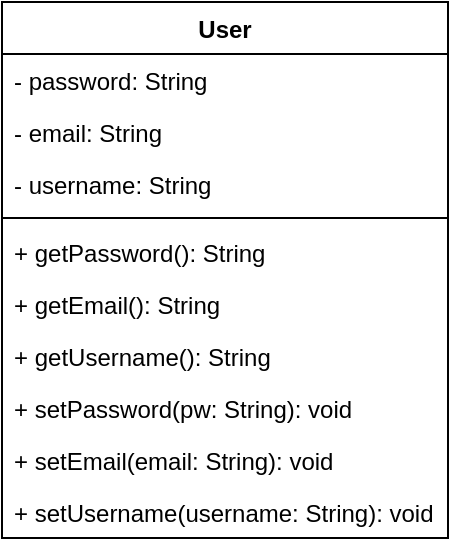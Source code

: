 <mxfile version="14.0.1" type="device" pages="3"><diagram id="cPXK-D3T1ql6iWu0OkHF" name="Page-1"><mxGraphModel dx="1438" dy="636" grid="0" gridSize="10" guides="1" tooltips="1" connect="1" arrows="1" fold="1" page="0" pageScale="1" pageWidth="827" pageHeight="1169" math="0" shadow="0"><root><mxCell id="0"/><mxCell id="1" parent="0"/><mxCell id="E8xua6qPP3JWryjLUFab-2" value="User" style="swimlane;fontStyle=1;align=center;verticalAlign=top;childLayout=stackLayout;horizontal=1;startSize=26;horizontalStack=0;resizeParent=1;resizeParentMax=0;resizeLast=0;collapsible=1;marginBottom=0;" parent="1" vertex="1"><mxGeometry x="-236" y="292" width="223" height="268" as="geometry"><mxRectangle x="48" y="96" width="54" height="26" as="alternateBounds"/></mxGeometry></mxCell><mxCell id="E8xua6qPP3JWryjLUFab-3" value="- password: String" style="text;strokeColor=none;fillColor=none;align=left;verticalAlign=top;spacingLeft=4;spacingRight=4;overflow=hidden;rotatable=0;points=[[0,0.5],[1,0.5]];portConstraint=eastwest;" parent="E8xua6qPP3JWryjLUFab-2" vertex="1"><mxGeometry y="26" width="223" height="26" as="geometry"/></mxCell><mxCell id="E8xua6qPP3JWryjLUFab-7" value="- email: String" style="text;strokeColor=none;fillColor=none;align=left;verticalAlign=top;spacingLeft=4;spacingRight=4;overflow=hidden;rotatable=0;points=[[0,0.5],[1,0.5]];portConstraint=eastwest;" parent="E8xua6qPP3JWryjLUFab-2" vertex="1"><mxGeometry y="52" width="223" height="26" as="geometry"/></mxCell><mxCell id="E8xua6qPP3JWryjLUFab-34" value="- username: String" style="text;strokeColor=none;fillColor=none;align=left;verticalAlign=top;spacingLeft=4;spacingRight=4;overflow=hidden;rotatable=0;points=[[0,0.5],[1,0.5]];portConstraint=eastwest;" parent="E8xua6qPP3JWryjLUFab-2" vertex="1"><mxGeometry y="78" width="223" height="26" as="geometry"/></mxCell><mxCell id="E8xua6qPP3JWryjLUFab-4" value="" style="line;strokeWidth=1;fillColor=none;align=left;verticalAlign=middle;spacingTop=-1;spacingLeft=3;spacingRight=3;rotatable=0;labelPosition=right;points=[];portConstraint=eastwest;" parent="E8xua6qPP3JWryjLUFab-2" vertex="1"><mxGeometry y="104" width="223" height="8" as="geometry"/></mxCell><mxCell id="E8xua6qPP3JWryjLUFab-5" value="+ getPassword(): String" style="text;strokeColor=none;fillColor=none;align=left;verticalAlign=top;spacingLeft=4;spacingRight=4;overflow=hidden;rotatable=0;points=[[0,0.5],[1,0.5]];portConstraint=eastwest;" parent="E8xua6qPP3JWryjLUFab-2" vertex="1"><mxGeometry y="112" width="223" height="26" as="geometry"/></mxCell><mxCell id="E8xua6qPP3JWryjLUFab-36" value="+ getEmail(): String" style="text;strokeColor=none;fillColor=none;align=left;verticalAlign=top;spacingLeft=4;spacingRight=4;overflow=hidden;rotatable=0;points=[[0,0.5],[1,0.5]];portConstraint=eastwest;" parent="E8xua6qPP3JWryjLUFab-2" vertex="1"><mxGeometry y="138" width="223" height="26" as="geometry"/></mxCell><mxCell id="E8xua6qPP3JWryjLUFab-35" value="+ getUsername(): String" style="text;strokeColor=none;fillColor=none;align=left;verticalAlign=top;spacingLeft=4;spacingRight=4;overflow=hidden;rotatable=0;points=[[0,0.5],[1,0.5]];portConstraint=eastwest;" parent="E8xua6qPP3JWryjLUFab-2" vertex="1"><mxGeometry y="164" width="223" height="26" as="geometry"/></mxCell><mxCell id="E8xua6qPP3JWryjLUFab-39" value="+ setPassword(pw: String): void" style="text;strokeColor=none;fillColor=none;align=left;verticalAlign=top;spacingLeft=4;spacingRight=4;overflow=hidden;rotatable=0;points=[[0,0.5],[1,0.5]];portConstraint=eastwest;" parent="E8xua6qPP3JWryjLUFab-2" vertex="1"><mxGeometry y="190" width="223" height="26" as="geometry"/></mxCell><mxCell id="E8xua6qPP3JWryjLUFab-38" value="+ setEmail(email: String): void" style="text;strokeColor=none;fillColor=none;align=left;verticalAlign=top;spacingLeft=4;spacingRight=4;overflow=hidden;rotatable=0;points=[[0,0.5],[1,0.5]];portConstraint=eastwest;" parent="E8xua6qPP3JWryjLUFab-2" vertex="1"><mxGeometry y="216" width="223" height="26" as="geometry"/></mxCell><mxCell id="E8xua6qPP3JWryjLUFab-37" value="+ setUsername(username: String): void" style="text;strokeColor=none;fillColor=none;align=left;verticalAlign=top;spacingLeft=4;spacingRight=4;overflow=hidden;rotatable=0;points=[[0,0.5],[1,0.5]];portConstraint=eastwest;" parent="E8xua6qPP3JWryjLUFab-2" vertex="1"><mxGeometry y="242" width="223" height="26" as="geometry"/></mxCell></root></mxGraphModel></diagram><diagram id="LORCIzxfBSTPBsLnI4Fq" name="CD t1"><mxGraphModel dx="1038" dy="1036" grid="0" gridSize="10" guides="1" tooltips="1" connect="1" arrows="1" fold="1" page="0" pageScale="1" pageWidth="827" pageHeight="1169" math="0" shadow="0"><root><mxCell id="IHT9q9b8BF-lBDm0E17y-0"/><mxCell id="IHT9q9b8BF-lBDm0E17y-1" parent="IHT9q9b8BF-lBDm0E17y-0"/><mxCell id="OwMmiIu9UoLHT1Oyxj77-26" value="presentation" style="shape=folder;fontStyle=1;tabWidth=110;tabHeight=30;tabPosition=left;html=1;boundedLbl=1;labelInHeader=1;" vertex="1" parent="IHT9q9b8BF-lBDm0E17y-1"><mxGeometry x="1004" y="-330" width="607" height="336" as="geometry"/></mxCell><mxCell id="OwMmiIu9UoLHT1Oyxj77-21" value="control" style="shape=folder;fontStyle=1;tabWidth=110;tabHeight=30;tabPosition=left;html=1;boundedLbl=1;labelInHeader=1;" vertex="1" parent="IHT9q9b8BF-lBDm0E17y-1"><mxGeometry x="1063" y="-279" width="519" height="257" as="geometry"/></mxCell><mxCell id="OwMmiIu9UoLHT1Oyxj77-25" value="gestionereview" style="shape=folder;fontStyle=1;tabWidth=110;tabHeight=30;tabPosition=left;html=1;boundedLbl=1;labelInHeader=1;" vertex="1" parent="IHT9q9b8BF-lBDm0E17y-1"><mxGeometry x="1113" y="-214" width="421" height="139" as="geometry"/></mxCell><mxCell id="OwMmiIu9UoLHT1Oyxj77-16" value="businesslogic" style="shape=folder;fontStyle=1;tabWidth=110;tabHeight=30;tabPosition=left;html=1;boundedLbl=1;labelInHeader=1;" vertex="1" parent="IHT9q9b8BF-lBDm0E17y-1"><mxGeometry x="1096" y="59" width="455" height="322.5" as="geometry"/></mxCell><mxCell id="OwMmiIu9UoLHT1Oyxj77-24" value="gestionereview" style="shape=folder;fontStyle=1;tabWidth=110;tabHeight=30;tabPosition=left;html=1;boundedLbl=1;labelInHeader=1;" vertex="1" parent="IHT9q9b8BF-lBDm0E17y-1"><mxGeometry x="1125" y="111.5" width="382" height="229" as="geometry"/></mxCell><mxCell id="xR3mfj768UdkIJZQiwfw-1" value="Model" style="shape=folder;fontStyle=1;tabWidth=110;tabHeight=30;tabPosition=left;html=1;boundedLbl=1;labelInHeader=1;" parent="IHT9q9b8BF-lBDm0E17y-1" vertex="1"><mxGeometry x="164" y="230" width="625" height="195" as="geometry"/></mxCell><mxCell id="xR3mfj768UdkIJZQiwfw-3" value="Bean" style="shape=folder;fontStyle=1;tabWidth=110;tabHeight=30;tabPosition=left;html=1;boundedLbl=1;labelInHeader=1;" parent="IHT9q9b8BF-lBDm0E17y-1" vertex="1"><mxGeometry x="185" y="278" width="200" height="112" as="geometry"/></mxCell><mxCell id="xR3mfj768UdkIJZQiwfw-4" value="Dao" style="shape=folder;fontStyle=1;tabWidth=110;tabHeight=30;tabPosition=left;html=1;boundedLbl=1;labelInHeader=1;" parent="IHT9q9b8BF-lBDm0E17y-1" vertex="1"><mxGeometry x="421" y="279" width="330" height="110" as="geometry"/></mxCell><mxCell id="xR3mfj768UdkIJZQiwfw-5" value="Manager" style="shape=folder;fontStyle=1;tabWidth=110;tabHeight=30;tabPosition=left;html=1;boundedLbl=1;labelInHeader=1;" parent="IHT9q9b8BF-lBDm0E17y-1" vertex="1"><mxGeometry x="167" y="448" width="282" height="125" as="geometry"/></mxCell><mxCell id="xR3mfj768UdkIJZQiwfw-6" value="Control" style="shape=folder;fontStyle=1;tabWidth=110;tabHeight=30;tabPosition=left;html=1;boundedLbl=1;labelInHeader=1;" parent="IHT9q9b8BF-lBDm0E17y-1" vertex="1"><mxGeometry x="515" y="448" width="282" height="125" as="geometry"/></mxCell><mxCell id="xR3mfj768UdkIJZQiwfw-11" value="&amp;lt;&amp;lt;class&amp;gt;&amp;gt;&lt;br&gt;&lt;b&gt;ReviewDaoImpl&lt;/b&gt;" style="swimlane;fontStyle=0;align=center;verticalAlign=top;childLayout=stackLayout;horizontal=1;startSize=40;horizontalStack=0;resizeParent=1;resizeParentMax=0;resizeLast=0;collapsible=0;marginBottom=0;html=1;" parent="IHT9q9b8BF-lBDm0E17y-1" vertex="1"><mxGeometry x="597" y="323" width="140" height="53" as="geometry"/></mxCell><mxCell id="xR3mfj768UdkIJZQiwfw-13" value="&amp;lt;&amp;lt;interface&amp;gt;&amp;gt;&lt;br&gt;&lt;b&gt;ReviewDao&lt;/b&gt;" style="swimlane;fontStyle=0;align=center;verticalAlign=top;childLayout=stackLayout;horizontal=1;startSize=40;horizontalStack=0;resizeParent=1;resizeParentMax=0;resizeLast=0;collapsible=0;marginBottom=0;html=1;" parent="IHT9q9b8BF-lBDm0E17y-1" vertex="1"><mxGeometry x="438" y="323" width="140" height="53" as="geometry"/></mxCell><mxCell id="xR3mfj768UdkIJZQiwfw-14" value="&amp;lt;&amp;lt;class&amp;gt;&amp;gt;&lt;br&gt;&lt;b&gt;Review&lt;/b&gt;" style="swimlane;fontStyle=0;align=center;verticalAlign=top;childLayout=stackLayout;horizontal=1;startSize=40;horizontalStack=0;resizeParent=1;resizeParentMax=0;resizeLast=0;collapsible=0;marginBottom=0;html=1;" parent="IHT9q9b8BF-lBDm0E17y-1" vertex="1"><mxGeometry x="205" y="321" width="140" height="53" as="geometry"/></mxCell><mxCell id="xR3mfj768UdkIJZQiwfw-15" value="&amp;lt;&amp;lt;class&amp;gt;&amp;gt;&lt;br&gt;&lt;b&gt;ReviewManager&lt;/b&gt;" style="swimlane;fontStyle=0;align=center;verticalAlign=top;childLayout=stackLayout;horizontal=1;startSize=40;horizontalStack=0;resizeParent=1;resizeParentMax=0;resizeLast=0;collapsible=0;marginBottom=0;html=1;" parent="IHT9q9b8BF-lBDm0E17y-1" vertex="1"><mxGeometry x="189" y="491" width="140" height="53" as="geometry"/></mxCell><mxCell id="xR3mfj768UdkIJZQiwfw-16" value="&amp;lt;&amp;lt;class&amp;gt;&amp;gt;&lt;br&gt;&lt;b&gt;ReviewControl&lt;/b&gt;" style="swimlane;fontStyle=0;align=center;verticalAlign=top;childLayout=stackLayout;horizontal=1;startSize=40;horizontalStack=0;resizeParent=1;resizeParentMax=0;resizeLast=0;collapsible=0;marginBottom=0;html=1;" parent="IHT9q9b8BF-lBDm0E17y-1" vertex="1"><mxGeometry x="550" y="491" width="140" height="53" as="geometry"/></mxCell><mxCell id="OwMmiIu9UoLHT1Oyxj77-8" value="Review" style="shape=folder;fontStyle=1;tabWidth=110;tabHeight=30;tabPosition=left;html=1;boundedLbl=1;labelInHeader=1;" vertex="1" parent="IHT9q9b8BF-lBDm0E17y-1"><mxGeometry x="157" y="648" width="707" height="334" as="geometry"/></mxCell><mxCell id="OwMmiIu9UoLHT1Oyxj77-9" value="&amp;lt;&amp;lt;class&amp;gt;&amp;gt;&lt;br&gt;&lt;b&gt;ReviewDaoImpl&lt;/b&gt;" style="swimlane;fontStyle=0;align=center;verticalAlign=top;childLayout=stackLayout;horizontal=1;startSize=40;horizontalStack=0;resizeParent=1;resizeParentMax=0;resizeLast=0;collapsible=0;marginBottom=0;html=1;" vertex="1" parent="IHT9q9b8BF-lBDm0E17y-1"><mxGeometry x="633" y="717" width="140" height="53" as="geometry"/></mxCell><mxCell id="OwMmiIu9UoLHT1Oyxj77-10" value="&amp;lt;&amp;lt;interface&amp;gt;&amp;gt;&lt;br&gt;&lt;b&gt;ReviewDao&lt;/b&gt;" style="swimlane;fontStyle=0;align=center;verticalAlign=top;childLayout=stackLayout;horizontal=1;startSize=40;horizontalStack=0;resizeParent=1;resizeParentMax=0;resizeLast=0;collapsible=0;marginBottom=0;html=1;" vertex="1" parent="IHT9q9b8BF-lBDm0E17y-1"><mxGeometry x="471" y="717" width="140" height="53" as="geometry"/></mxCell><mxCell id="OwMmiIu9UoLHT1Oyxj77-11" value="&amp;lt;&amp;lt;class&amp;gt;&amp;gt;&lt;br&gt;&lt;b&gt;Review&lt;/b&gt;" style="swimlane;fontStyle=0;align=center;verticalAlign=top;childLayout=stackLayout;horizontal=1;startSize=40;horizontalStack=0;resizeParent=1;resizeParentMax=0;resizeLast=0;collapsible=0;marginBottom=0;html=1;" vertex="1" parent="IHT9q9b8BF-lBDm0E17y-1"><mxGeometry x="206" y="717" width="140" height="53" as="geometry"/></mxCell><mxCell id="OwMmiIu9UoLHT1Oyxj77-12" value="&amp;lt;&amp;lt;class&amp;gt;&amp;gt;&lt;br&gt;&lt;b&gt;ReviewManager&lt;/b&gt;" style="swimlane;fontStyle=0;align=center;verticalAlign=top;childLayout=stackLayout;horizontal=1;startSize=40;horizontalStack=0;resizeParent=1;resizeParentMax=0;resizeLast=0;collapsible=0;marginBottom=0;html=1;" vertex="1" parent="IHT9q9b8BF-lBDm0E17y-1"><mxGeometry x="206" y="866" width="140" height="53" as="geometry"/></mxCell><mxCell id="OwMmiIu9UoLHT1Oyxj77-13" value="control" style="shape=folder;fontStyle=1;tabWidth=110;tabHeight=30;tabPosition=left;html=1;boundedLbl=1;labelInHeader=1;" vertex="1" parent="IHT9q9b8BF-lBDm0E17y-1"><mxGeometry x="422" y="815" width="407" height="137" as="geometry"/></mxCell><mxCell id="OwMmiIu9UoLHT1Oyxj77-14" value="&amp;lt;&amp;lt;class&amp;gt;&amp;gt;&lt;br&gt;&lt;b&gt;AddReviewControl&lt;/b&gt;" style="swimlane;fontStyle=0;align=center;verticalAlign=top;childLayout=stackLayout;horizontal=1;startSize=40;horizontalStack=0;resizeParent=1;resizeParentMax=0;resizeLast=0;collapsible=0;marginBottom=0;html=1;" vertex="1" parent="IHT9q9b8BF-lBDm0E17y-1"><mxGeometry x="446" y="869" width="140" height="53" as="geometry"/></mxCell><mxCell id="OwMmiIu9UoLHT1Oyxj77-15" value="&amp;lt;&amp;lt;class&amp;gt;&amp;gt;&lt;br&gt;&lt;b&gt;UpdateReviewStatusControl&lt;/b&gt;" style="swimlane;fontStyle=0;align=center;verticalAlign=top;childLayout=stackLayout;horizontal=1;startSize=40;horizontalStack=0;resizeParent=1;resizeParentMax=0;resizeLast=0;collapsible=0;marginBottom=0;html=1;" vertex="1" parent="IHT9q9b8BF-lBDm0E17y-1"><mxGeometry x="611" y="869" width="194" height="53" as="geometry"/></mxCell><mxCell id="OwMmiIu9UoLHT1Oyxj77-17" value="&amp;lt;&amp;lt;class&amp;gt;&amp;gt;&lt;br&gt;&lt;b&gt;ReviewDaoImpl&lt;/b&gt;" style="swimlane;fontStyle=0;align=center;verticalAlign=top;childLayout=stackLayout;horizontal=1;startSize=40;horizontalStack=0;resizeParent=1;resizeParentMax=0;resizeLast=0;collapsible=0;marginBottom=0;html=1;" vertex="1" parent="IHT9q9b8BF-lBDm0E17y-1"><mxGeometry x="1328" y="175.5" width="140" height="53" as="geometry"/></mxCell><mxCell id="OwMmiIu9UoLHT1Oyxj77-18" value="&amp;lt;&amp;lt;interface&amp;gt;&amp;gt;&lt;br&gt;&lt;b&gt;ReviewDao&lt;/b&gt;" style="swimlane;fontStyle=0;align=center;verticalAlign=top;childLayout=stackLayout;horizontal=1;startSize=40;horizontalStack=0;resizeParent=1;resizeParentMax=0;resizeLast=0;collapsible=0;marginBottom=0;html=1;" vertex="1" parent="IHT9q9b8BF-lBDm0E17y-1"><mxGeometry x="1166" y="175.5" width="140" height="53" as="geometry"/></mxCell><mxCell id="OwMmiIu9UoLHT1Oyxj77-19" value="&amp;lt;&amp;lt;class&amp;gt;&amp;gt;&lt;br&gt;&lt;b&gt;Review&lt;/b&gt;" style="swimlane;fontStyle=0;align=center;verticalAlign=top;childLayout=stackLayout;horizontal=1;startSize=40;horizontalStack=0;resizeParent=1;resizeParentMax=0;resizeLast=0;collapsible=0;marginBottom=0;html=1;" vertex="1" parent="IHT9q9b8BF-lBDm0E17y-1"><mxGeometry x="1166" y="247.5" width="140" height="53" as="geometry"/></mxCell><mxCell id="OwMmiIu9UoLHT1Oyxj77-20" value="&amp;lt;&amp;lt;class&amp;gt;&amp;gt;&lt;br&gt;&lt;b&gt;ReviewManager&lt;/b&gt;" style="swimlane;fontStyle=0;align=center;verticalAlign=top;childLayout=stackLayout;horizontal=1;startSize=40;horizontalStack=0;resizeParent=1;resizeParentMax=0;resizeLast=0;collapsible=0;marginBottom=0;html=1;" vertex="1" parent="IHT9q9b8BF-lBDm0E17y-1"><mxGeometry x="1328" y="246.5" width="140" height="53" as="geometry"/></mxCell><mxCell id="OwMmiIu9UoLHT1Oyxj77-22" value="&amp;lt;&amp;lt;class&amp;gt;&amp;gt;&lt;br&gt;&lt;b&gt;AddReviewControl&lt;/b&gt;" style="swimlane;fontStyle=0;align=center;verticalAlign=top;childLayout=stackLayout;horizontal=1;startSize=40;horizontalStack=0;resizeParent=1;resizeParentMax=0;resizeLast=0;collapsible=0;marginBottom=0;html=1;" vertex="1" parent="IHT9q9b8BF-lBDm0E17y-1"><mxGeometry x="1137" y="-157" width="140" height="53" as="geometry"/></mxCell><mxCell id="OwMmiIu9UoLHT1Oyxj77-23" value="&amp;lt;&amp;lt;class&amp;gt;&amp;gt;&lt;br&gt;&lt;b&gt;UpdateReviewStatusControl&lt;/b&gt;" style="swimlane;fontStyle=0;align=center;verticalAlign=top;childLayout=stackLayout;horizontal=1;startSize=40;horizontalStack=0;resizeParent=1;resizeParentMax=0;resizeLast=0;collapsible=0;marginBottom=0;html=1;" vertex="1" parent="IHT9q9b8BF-lBDm0E17y-1"><mxGeometry x="1302" y="-157" width="194" height="53" as="geometry"/></mxCell></root></mxGraphModel></diagram><diagram id="WjCfLJLSuYRhj4xneBcK" name="CD t2"><mxGraphModel dx="1038" dy="636" grid="0" gridSize="10" guides="1" tooltips="1" connect="1" arrows="1" fold="1" page="0" pageScale="1" pageWidth="827" pageHeight="1169" math="0" shadow="0"><root><mxCell id="_bPgCs0HZcLSqiTe1bRD-0"/><mxCell id="_bPgCs0HZcLSqiTe1bRD-1" parent="_bPgCs0HZcLSqiTe1bRD-0"/><mxCell id="oFkJwXx0E1sia6ooYzyZ-0" value="Review" style="shape=folder;fontStyle=1;tabWidth=110;tabHeight=30;tabPosition=left;html=1;boundedLbl=1;labelInHeader=1;" parent="_bPgCs0HZcLSqiTe1bRD-1" vertex="1"><mxGeometry x="16" y="168" width="707" height="334" as="geometry"/></mxCell><mxCell id="oFkJwXx0E1sia6ooYzyZ-5" value="&amp;lt;&amp;lt;class&amp;gt;&amp;gt;&lt;br&gt;&lt;b&gt;ReviewDaoImpl&lt;/b&gt;" style="swimlane;fontStyle=0;align=center;verticalAlign=top;childLayout=stackLayout;horizontal=1;startSize=40;horizontalStack=0;resizeParent=1;resizeParentMax=0;resizeLast=0;collapsible=0;marginBottom=0;html=1;" parent="_bPgCs0HZcLSqiTe1bRD-1" vertex="1"><mxGeometry x="492" y="237" width="140" height="53" as="geometry"/></mxCell><mxCell id="oFkJwXx0E1sia6ooYzyZ-6" value="&amp;lt;&amp;lt;interface&amp;gt;&amp;gt;&lt;br&gt;&lt;b&gt;ReviewDao&lt;/b&gt;" style="swimlane;fontStyle=0;align=center;verticalAlign=top;childLayout=stackLayout;horizontal=1;startSize=40;horizontalStack=0;resizeParent=1;resizeParentMax=0;resizeLast=0;collapsible=0;marginBottom=0;html=1;" parent="_bPgCs0HZcLSqiTe1bRD-1" vertex="1"><mxGeometry x="330" y="237" width="140" height="53" as="geometry"/></mxCell><mxCell id="oFkJwXx0E1sia6ooYzyZ-7" value="&amp;lt;&amp;lt;class&amp;gt;&amp;gt;&lt;br&gt;&lt;b&gt;Review&lt;/b&gt;" style="swimlane;fontStyle=0;align=center;verticalAlign=top;childLayout=stackLayout;horizontal=1;startSize=40;horizontalStack=0;resizeParent=1;resizeParentMax=0;resizeLast=0;collapsible=0;marginBottom=0;html=1;" parent="_bPgCs0HZcLSqiTe1bRD-1" vertex="1"><mxGeometry x="65" y="237" width="140" height="53" as="geometry"/></mxCell><mxCell id="oFkJwXx0E1sia6ooYzyZ-8" value="&amp;lt;&amp;lt;class&amp;gt;&amp;gt;&lt;br&gt;&lt;b&gt;ReviewManager&lt;/b&gt;" style="swimlane;fontStyle=0;align=center;verticalAlign=top;childLayout=stackLayout;horizontal=1;startSize=40;horizontalStack=0;resizeParent=1;resizeParentMax=0;resizeLast=0;collapsible=0;marginBottom=0;html=1;" parent="_bPgCs0HZcLSqiTe1bRD-1" vertex="1"><mxGeometry x="65" y="386" width="140" height="53" as="geometry"/></mxCell><mxCell id="oFkJwXx0E1sia6ooYzyZ-10" value="control" style="shape=folder;fontStyle=1;tabWidth=110;tabHeight=30;tabPosition=left;html=1;boundedLbl=1;labelInHeader=1;" parent="_bPgCs0HZcLSqiTe1bRD-1" vertex="1"><mxGeometry x="281" y="335" width="407" height="137" as="geometry"/></mxCell><mxCell id="oFkJwXx0E1sia6ooYzyZ-9" value="&amp;lt;&amp;lt;class&amp;gt;&amp;gt;&lt;br&gt;&lt;b&gt;AddReviewControl&lt;/b&gt;" style="swimlane;fontStyle=0;align=center;verticalAlign=top;childLayout=stackLayout;horizontal=1;startSize=40;horizontalStack=0;resizeParent=1;resizeParentMax=0;resizeLast=0;collapsible=0;marginBottom=0;html=1;" parent="_bPgCs0HZcLSqiTe1bRD-1" vertex="1"><mxGeometry x="305" y="389" width="140" height="53" as="geometry"/></mxCell><mxCell id="oFkJwXx0E1sia6ooYzyZ-11" value="&amp;lt;&amp;lt;class&amp;gt;&amp;gt;&lt;br&gt;&lt;b&gt;UpdateReviewStatusControl&lt;/b&gt;" style="swimlane;fontStyle=0;align=center;verticalAlign=top;childLayout=stackLayout;horizontal=1;startSize=40;horizontalStack=0;resizeParent=1;resizeParentMax=0;resizeLast=0;collapsible=0;marginBottom=0;html=1;" parent="_bPgCs0HZcLSqiTe1bRD-1" vertex="1"><mxGeometry x="470" y="389" width="194" height="53" as="geometry"/></mxCell></root></mxGraphModel></diagram></mxfile>
